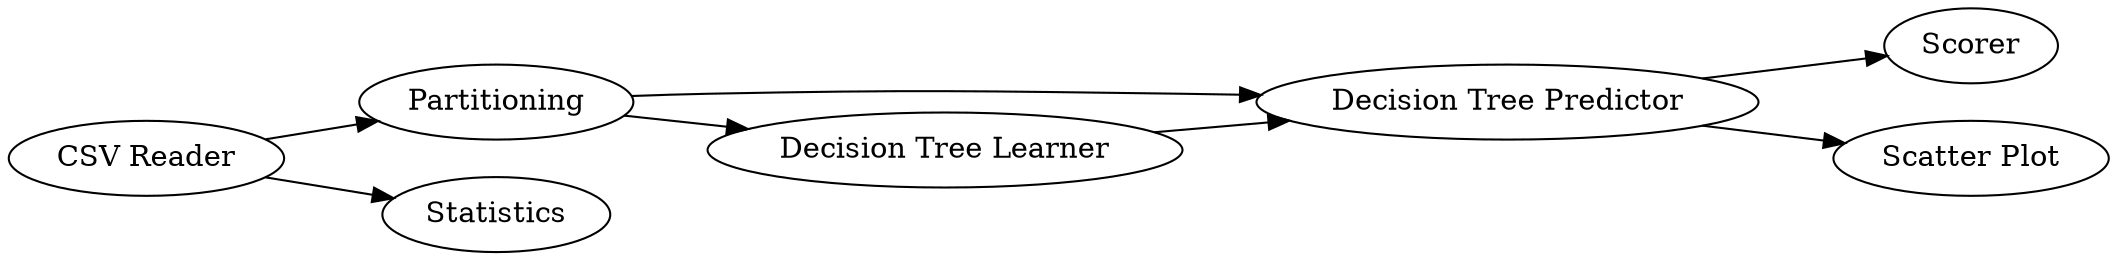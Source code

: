 digraph {
	4 [label="Decision Tree Predictor"]
	5 [label=Partitioning]
	9 [label=Statistics]
	10 [label="Decision Tree Learner"]
	12 [label=Scorer]
	14 [label="CSV Reader"]
	15 [label="Scatter Plot"]
	4 -> 12
	4 -> 15
	5 -> 4
	5 -> 10
	10 -> 4
	14 -> 9
	14 -> 5
	rankdir=LR
}
